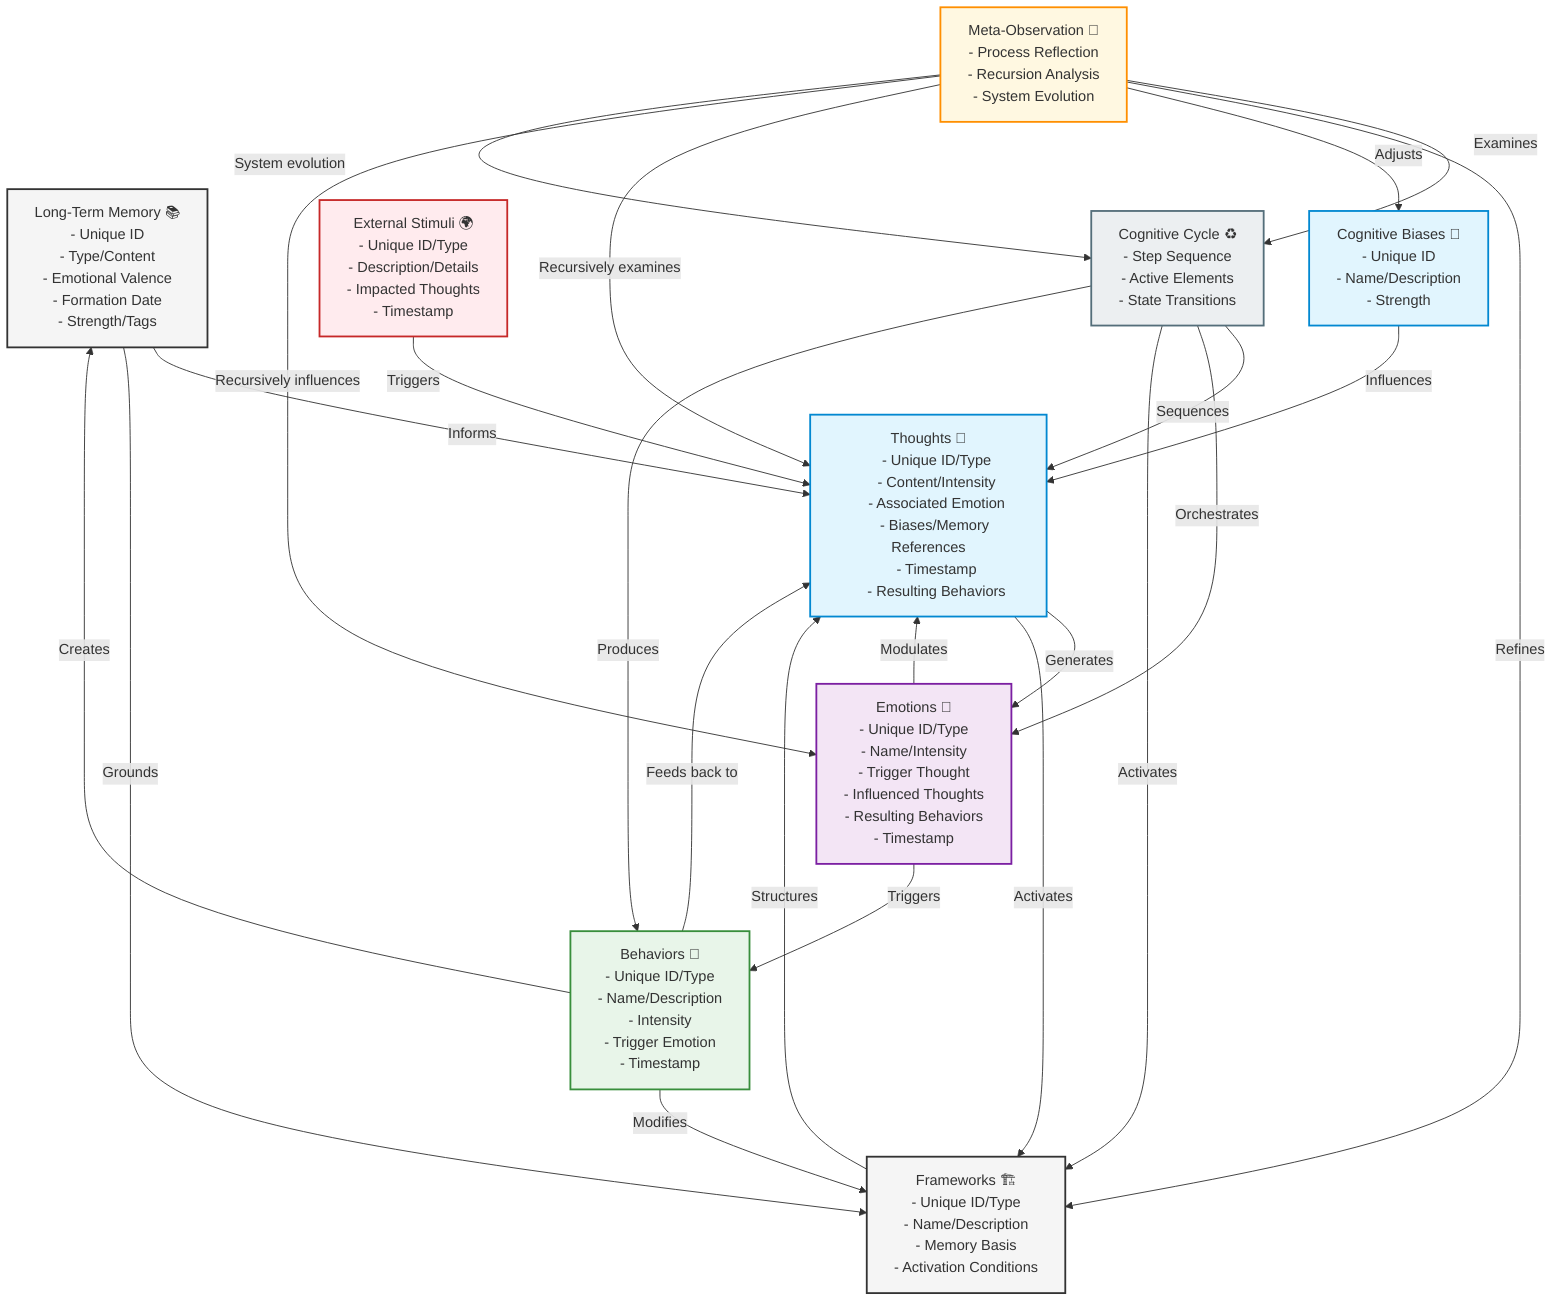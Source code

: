 graph TD
    %% Main Components
    Memory["Long-Term Memory 📚
    - Unique ID
    - Type/Content
    - Emotional Valence
    - Formation Date
    - Strength/Tags"]
    
    Bias["Cognitive Biases 🧠
    - Unique ID
    - Name/Description
    - Strength"]
    
    Framework["Frameworks 🏗️
    - Unique ID/Type
    - Name/Description
    - Memory Basis
    - Activation Conditions"]
    
    Thought["Thoughts 💭
    - Unique ID/Type
    - Content/Intensity
    - Associated Emotion
    - Biases/Memory References
    - Timestamp
    - Resulting Behaviors"]
    
    Emotion["Emotions 💫
    - Unique ID/Type
    - Name/Intensity
    - Trigger Thought
    - Influenced Thoughts
    - Resulting Behaviors
    - Timestamp"]
    
    Behavior["Behaviors 🏃
    - Unique ID/Type
    - Name/Description
    - Intensity
    - Trigger Emotion
    - Timestamp"]
    
    Stimulus["External Stimuli 🌍
    - Unique ID/Type
    - Description/Details
    - Impacted Thoughts
    - Timestamp"]
    
    Cycle["Cognitive Cycle ♻️
    - Step Sequence
    - Active Elements
    - State Transitions"]
    
    Meta["Meta-Observation 🔄
    - Process Reflection
    - Recursion Analysis
    - System Evolution"]
    
    %% Relationships - Core Cognitive Flow
    Stimulus -->|"Triggers"| Thought
    Thought -->|"Generates"| Emotion
    Emotion -->|"Modulates"| Thought
    Thought -->|"Activates"| Framework
    Framework -->|"Structures"| Thought
    Memory -->|"Informs"| Thought
    Memory -->|"Grounds"| Framework
    Bias -->|"Influences"| Thought
    Emotion -->|"Triggers"| Behavior
    
    %% Recursive Elements
    Behavior -->|"Creates"| Memory
    Behavior -->|"Modifies"| Framework
    Cycle -->|"Sequences"| Thought
    Cycle -->|"Orchestrates"| Emotion
    Cycle -->|"Activates"| Framework
    Cycle -->|"Produces"| Behavior
    Meta -->|"Examines"| Cycle
    Meta -->|"Refines"| Framework
    Meta -->|"Adjusts"| Bias
    
    %% Evolutionary Feedback Loops
    Behavior -->|"Feeds back to"| Thought
    Meta -->|"Recursively examines"| Thought
    Meta -->|"Recursively influences"| Emotion
    Meta -->|"System evolution"| Cycle
    
    %% Styling
    classDef foundation fill:#f5f5f5,stroke:#333,stroke-width:2px
    classDef cognitive fill:#e1f5fe,stroke:#0288d1,stroke-width:2px
    classDef emotional fill:#f3e5f5,stroke:#7b1fa2,stroke-width:2px
    classDef behavioral fill:#e8f5e9,stroke:#388e3c,stroke-width:2px
    classDef meta fill:#fff8e1,stroke:#ff8f00,stroke-width:2px
    classDef external fill:#ffebee,stroke:#c62828,stroke-width:2px
    classDef flow fill:#eceff1,stroke:#546e7a,stroke-width:2px
    
    class Memory,Framework foundation
    class Thought,Bias cognitive
    class Emotion emotional
    class Behavior behavioral
    class Meta meta
    class Stimulus external
    class Cycle flow